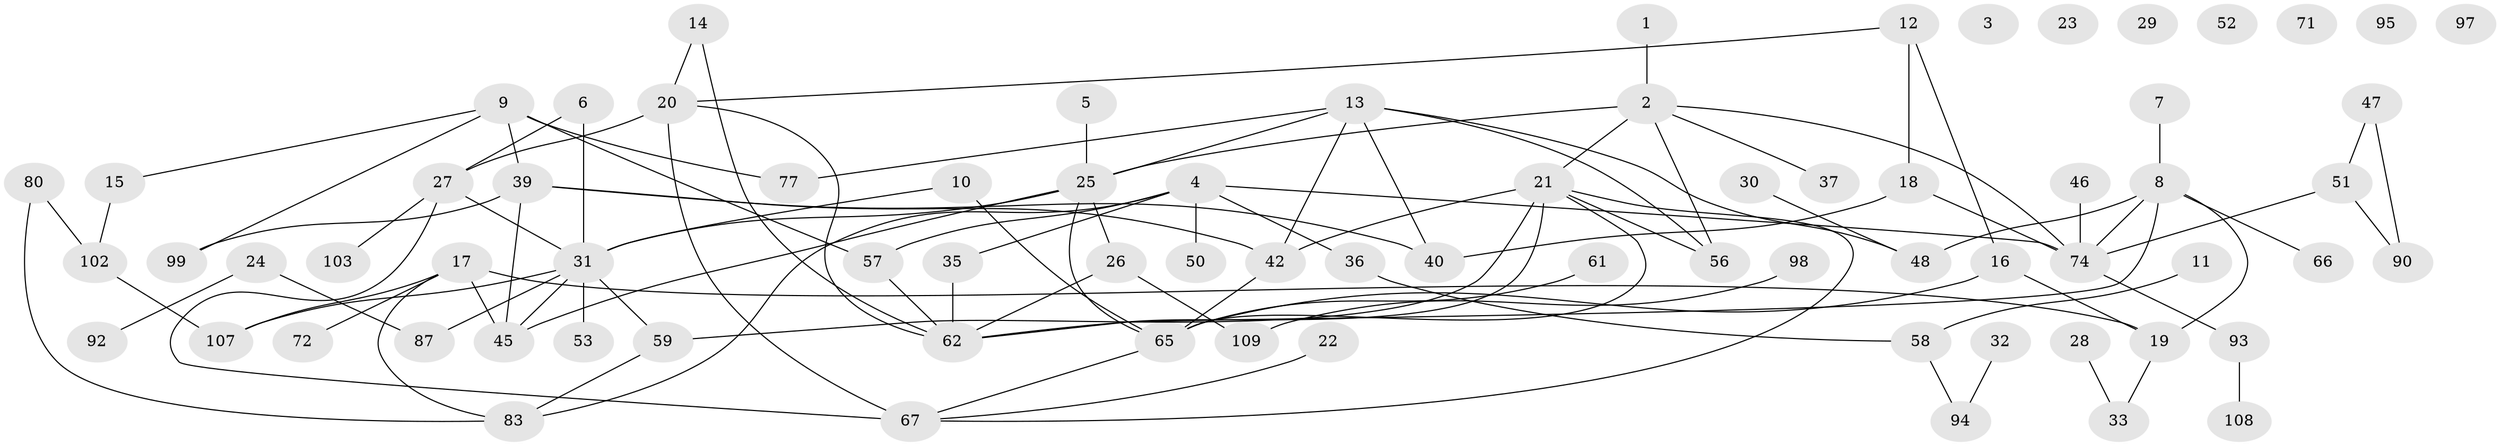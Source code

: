 // original degree distribution, {1: 0.1834862385321101, 2: 0.3119266055045872, 0: 0.06422018348623854, 3: 0.22018348623853212, 4: 0.11009174311926606, 5: 0.045871559633027525, 7: 0.027522935779816515, 6: 0.03669724770642202}
// Generated by graph-tools (version 1.1) at 2025/41/03/06/25 10:41:20]
// undirected, 76 vertices, 103 edges
graph export_dot {
graph [start="1"]
  node [color=gray90,style=filled];
  1;
  2 [super="+43"];
  3;
  4 [super="+73"];
  5;
  6;
  7;
  8 [super="+75"];
  9 [super="+34"];
  10 [super="+79"];
  11;
  12 [super="+86"];
  13 [super="+76"];
  14 [super="+104"];
  15;
  16;
  17 [super="+38"];
  18 [super="+49"];
  19 [super="+69"];
  20 [super="+78"];
  21 [super="+54"];
  22;
  23;
  24 [super="+44"];
  25 [super="+82"];
  26 [super="+60"];
  27 [super="+63"];
  28 [super="+41"];
  29;
  30;
  31 [super="+91"];
  32;
  33;
  35;
  36;
  37;
  39 [super="+64"];
  40 [super="+68"];
  42 [super="+100"];
  45 [super="+55"];
  46;
  47;
  48 [super="+101"];
  50;
  51 [super="+89"];
  52;
  53;
  56;
  57;
  58 [super="+85"];
  59 [super="+81"];
  61;
  62 [super="+70"];
  65 [super="+105"];
  66;
  67 [super="+106"];
  71;
  72;
  74 [super="+84"];
  77;
  80;
  83 [super="+96"];
  87 [super="+88"];
  90;
  92;
  93;
  94;
  95;
  97;
  98;
  99;
  102;
  103;
  107;
  108;
  109;
  1 -- 2;
  2 -- 56;
  2 -- 37;
  2 -- 21;
  2 -- 25;
  2 -- 74;
  4 -- 74 [weight=2];
  4 -- 83;
  4 -- 50;
  4 -- 35;
  4 -- 36;
  4 -- 57;
  5 -- 25;
  6 -- 31;
  6 -- 27;
  7 -- 8;
  8 -- 48;
  8 -- 74;
  8 -- 66;
  8 -- 62;
  8 -- 19;
  9 -- 15;
  9 -- 57;
  9 -- 99;
  9 -- 77;
  9 -- 39;
  10 -- 31;
  10 -- 65;
  11 -- 58;
  12 -- 18;
  12 -- 16;
  12 -- 20;
  13 -- 40;
  13 -- 77;
  13 -- 48;
  13 -- 56;
  13 -- 25;
  13 -- 42;
  14 -- 62;
  14 -- 20;
  15 -- 102;
  16 -- 19;
  16 -- 65;
  17 -- 19;
  17 -- 83;
  17 -- 72;
  17 -- 107;
  17 -- 45;
  18 -- 40;
  18 -- 74;
  19 -- 33;
  20 -- 67 [weight=2];
  20 -- 27;
  20 -- 62;
  21 -- 42;
  21 -- 56;
  21 -- 62;
  21 -- 65;
  21 -- 67;
  21 -- 59;
  22 -- 67;
  24 -- 87;
  24 -- 92;
  25 -- 26;
  25 -- 65;
  25 -- 31;
  25 -- 45;
  26 -- 109;
  26 -- 62;
  27 -- 103;
  27 -- 67;
  27 -- 31;
  28 -- 33;
  30 -- 48;
  31 -- 53;
  31 -- 87;
  31 -- 59;
  31 -- 107;
  31 -- 45;
  32 -- 94;
  35 -- 62;
  36 -- 58;
  39 -- 99;
  39 -- 42;
  39 -- 40;
  39 -- 45;
  42 -- 65;
  46 -- 74 [weight=2];
  47 -- 90;
  47 -- 51;
  51 -- 74;
  51 -- 90;
  57 -- 62;
  58 -- 94;
  59 -- 83;
  61 -- 65;
  65 -- 67;
  74 -- 93;
  80 -- 83;
  80 -- 102;
  93 -- 108;
  98 -- 109;
  102 -- 107;
}
